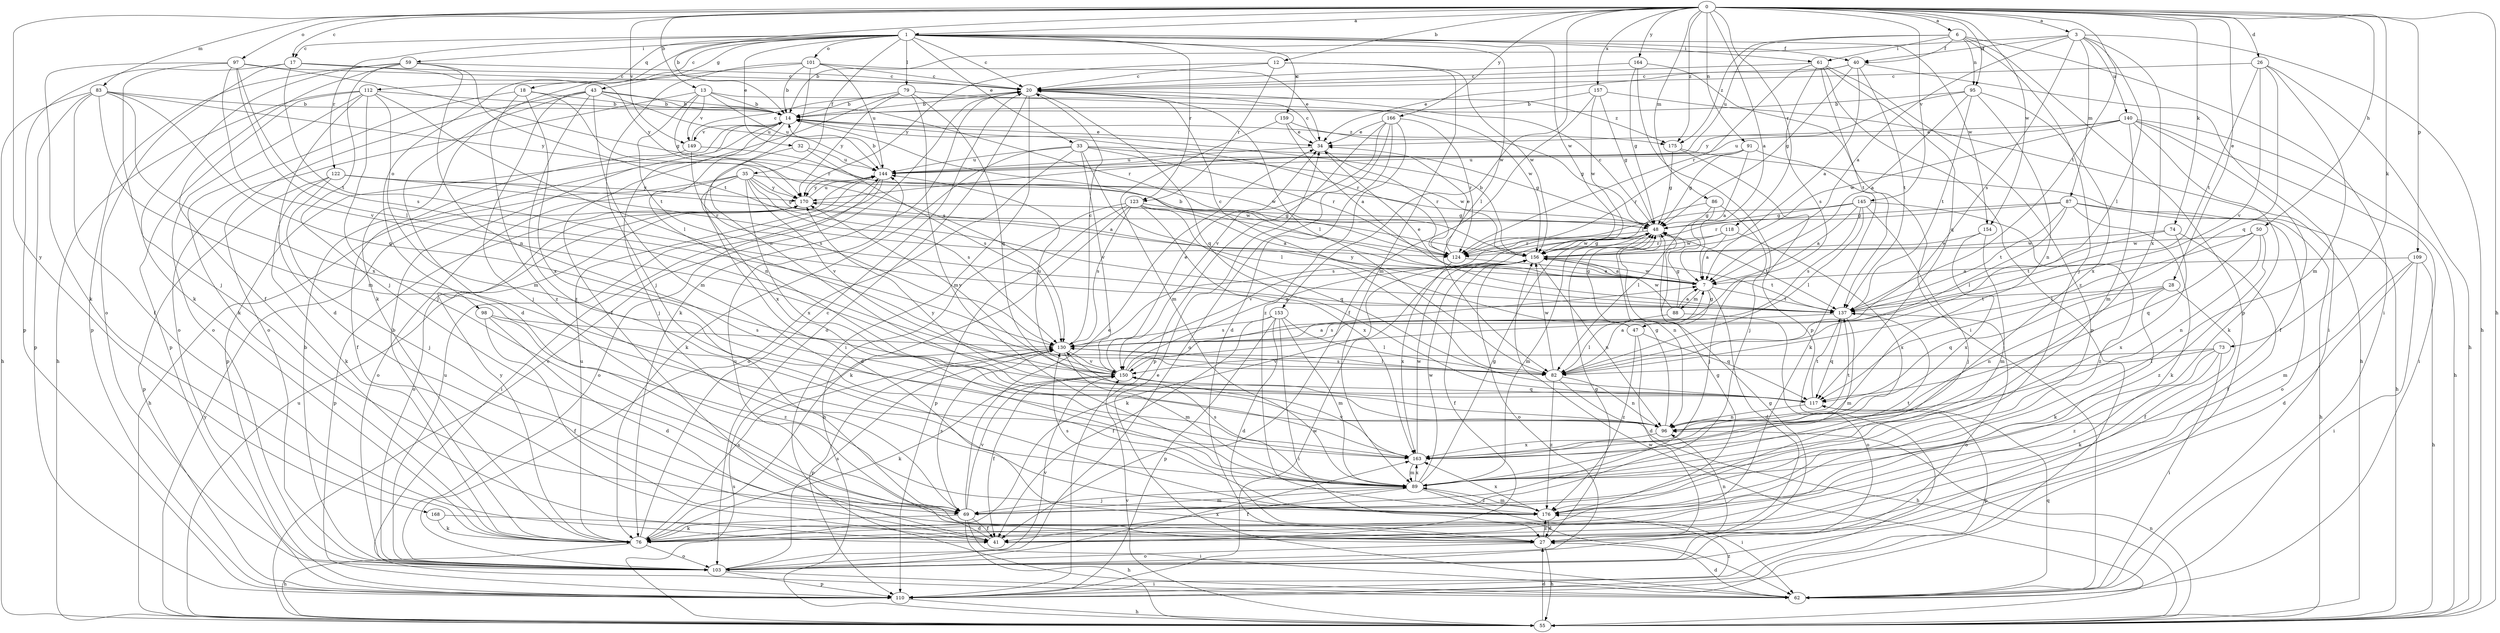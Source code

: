 strict digraph  {
0;
1;
3;
6;
7;
12;
13;
14;
17;
18;
20;
26;
27;
28;
32;
33;
34;
35;
40;
41;
43;
47;
48;
50;
55;
59;
61;
62;
69;
73;
74;
76;
79;
82;
83;
86;
87;
88;
89;
91;
95;
96;
97;
98;
101;
103;
109;
110;
112;
117;
118;
122;
123;
124;
130;
137;
140;
144;
145;
149;
150;
153;
154;
156;
157;
159;
163;
164;
166;
168;
170;
175;
176;
0 -> 1  [label=a];
0 -> 3  [label=a];
0 -> 6  [label=a];
0 -> 7  [label=a];
0 -> 12  [label=b];
0 -> 13  [label=b];
0 -> 14  [label=b];
0 -> 17  [label=c];
0 -> 26  [label=d];
0 -> 28  [label=e];
0 -> 50  [label=h];
0 -> 55  [label=h];
0 -> 73  [label=k];
0 -> 74  [label=k];
0 -> 83  [label=m];
0 -> 86  [label=m];
0 -> 91  [label=n];
0 -> 95  [label=n];
0 -> 97  [label=o];
0 -> 109  [label=p];
0 -> 118  [label=r];
0 -> 137  [label=t];
0 -> 145  [label=v];
0 -> 149  [label=v];
0 -> 153  [label=w];
0 -> 154  [label=w];
0 -> 157  [label=x];
0 -> 164  [label=y];
0 -> 166  [label=y];
0 -> 168  [label=y];
0 -> 175  [label=z];
1 -> 17  [label=c];
1 -> 18  [label=c];
1 -> 20  [label=c];
1 -> 32  [label=e];
1 -> 33  [label=e];
1 -> 35  [label=f];
1 -> 40  [label=f];
1 -> 43  [label=g];
1 -> 59  [label=i];
1 -> 61  [label=i];
1 -> 79  [label=l];
1 -> 82  [label=l];
1 -> 98  [label=o];
1 -> 101  [label=o];
1 -> 112  [label=q];
1 -> 122  [label=r];
1 -> 123  [label=r];
1 -> 154  [label=w];
1 -> 156  [label=w];
1 -> 159  [label=x];
3 -> 7  [label=a];
3 -> 14  [label=b];
3 -> 40  [label=f];
3 -> 55  [label=h];
3 -> 82  [label=l];
3 -> 87  [label=m];
3 -> 130  [label=s];
3 -> 140  [label=u];
3 -> 163  [label=x];
6 -> 40  [label=f];
6 -> 61  [label=i];
6 -> 62  [label=i];
6 -> 69  [label=j];
6 -> 95  [label=n];
6 -> 110  [label=p];
6 -> 144  [label=u];
6 -> 175  [label=z];
7 -> 14  [label=b];
7 -> 27  [label=d];
7 -> 47  [label=g];
7 -> 88  [label=m];
7 -> 137  [label=t];
7 -> 156  [label=w];
12 -> 20  [label=c];
12 -> 89  [label=m];
12 -> 123  [label=r];
12 -> 156  [label=w];
12 -> 170  [label=y];
13 -> 14  [label=b];
13 -> 103  [label=o];
13 -> 124  [label=r];
13 -> 137  [label=t];
13 -> 144  [label=u];
13 -> 149  [label=v];
13 -> 175  [label=z];
14 -> 34  [label=e];
14 -> 69  [label=j];
14 -> 96  [label=n];
14 -> 110  [label=p];
14 -> 124  [label=r];
14 -> 149  [label=v];
14 -> 175  [label=z];
17 -> 20  [label=c];
17 -> 103  [label=o];
17 -> 110  [label=p];
17 -> 137  [label=t];
17 -> 170  [label=y];
18 -> 14  [label=b];
18 -> 76  [label=k];
18 -> 130  [label=s];
18 -> 163  [label=x];
18 -> 176  [label=z];
20 -> 14  [label=b];
20 -> 62  [label=i];
20 -> 76  [label=k];
20 -> 82  [label=l];
20 -> 103  [label=o];
20 -> 117  [label=q];
26 -> 20  [label=c];
26 -> 55  [label=h];
26 -> 89  [label=m];
26 -> 117  [label=q];
26 -> 137  [label=t];
26 -> 150  [label=v];
27 -> 48  [label=g];
27 -> 55  [label=h];
27 -> 96  [label=n];
27 -> 103  [label=o];
27 -> 176  [label=z];
28 -> 41  [label=f];
28 -> 76  [label=k];
28 -> 96  [label=n];
28 -> 117  [label=q];
28 -> 137  [label=t];
32 -> 130  [label=s];
32 -> 144  [label=u];
32 -> 163  [label=x];
33 -> 48  [label=g];
33 -> 76  [label=k];
33 -> 82  [label=l];
33 -> 103  [label=o];
33 -> 124  [label=r];
33 -> 144  [label=u];
33 -> 150  [label=v];
33 -> 156  [label=w];
34 -> 20  [label=c];
34 -> 124  [label=r];
34 -> 144  [label=u];
35 -> 7  [label=a];
35 -> 27  [label=d];
35 -> 55  [label=h];
35 -> 103  [label=o];
35 -> 130  [label=s];
35 -> 150  [label=v];
35 -> 156  [label=w];
35 -> 163  [label=x];
35 -> 170  [label=y];
40 -> 7  [label=a];
40 -> 20  [label=c];
40 -> 34  [label=e];
40 -> 48  [label=g];
40 -> 62  [label=i];
40 -> 137  [label=t];
41 -> 144  [label=u];
43 -> 14  [label=b];
43 -> 27  [label=d];
43 -> 69  [label=j];
43 -> 89  [label=m];
43 -> 103  [label=o];
43 -> 124  [label=r];
43 -> 144  [label=u];
43 -> 176  [label=z];
47 -> 20  [label=c];
47 -> 27  [label=d];
47 -> 48  [label=g];
47 -> 117  [label=q];
47 -> 176  [label=z];
48 -> 20  [label=c];
48 -> 89  [label=m];
48 -> 96  [label=n];
48 -> 124  [label=r];
48 -> 137  [label=t];
48 -> 150  [label=v];
48 -> 156  [label=w];
50 -> 82  [label=l];
50 -> 96  [label=n];
50 -> 117  [label=q];
50 -> 156  [label=w];
50 -> 176  [label=z];
55 -> 20  [label=c];
55 -> 27  [label=d];
55 -> 96  [label=n];
55 -> 130  [label=s];
55 -> 144  [label=u];
55 -> 150  [label=v];
55 -> 156  [label=w];
55 -> 170  [label=y];
59 -> 20  [label=c];
59 -> 41  [label=f];
59 -> 69  [label=j];
59 -> 76  [label=k];
59 -> 96  [label=n];
59 -> 110  [label=p];
59 -> 137  [label=t];
61 -> 20  [label=c];
61 -> 110  [label=p];
61 -> 117  [label=q];
61 -> 124  [label=r];
61 -> 130  [label=s];
61 -> 137  [label=t];
61 -> 176  [label=z];
62 -> 27  [label=d];
62 -> 34  [label=e];
62 -> 117  [label=q];
69 -> 34  [label=e];
69 -> 41  [label=f];
69 -> 55  [label=h];
69 -> 62  [label=i];
69 -> 76  [label=k];
69 -> 89  [label=m];
69 -> 130  [label=s];
69 -> 150  [label=v];
73 -> 62  [label=i];
73 -> 76  [label=k];
73 -> 82  [label=l];
73 -> 150  [label=v];
73 -> 176  [label=z];
74 -> 41  [label=f];
74 -> 137  [label=t];
74 -> 156  [label=w];
74 -> 163  [label=x];
76 -> 14  [label=b];
76 -> 20  [label=c];
76 -> 55  [label=h];
76 -> 103  [label=o];
76 -> 130  [label=s];
76 -> 144  [label=u];
76 -> 170  [label=y];
79 -> 14  [label=b];
79 -> 41  [label=f];
79 -> 89  [label=m];
79 -> 117  [label=q];
79 -> 156  [label=w];
79 -> 170  [label=y];
82 -> 7  [label=a];
82 -> 55  [label=h];
82 -> 96  [label=n];
82 -> 130  [label=s];
82 -> 156  [label=w];
82 -> 176  [label=z];
83 -> 14  [label=b];
83 -> 41  [label=f];
83 -> 55  [label=h];
83 -> 89  [label=m];
83 -> 110  [label=p];
83 -> 117  [label=q];
83 -> 163  [label=x];
83 -> 170  [label=y];
86 -> 48  [label=g];
86 -> 69  [label=j];
86 -> 82  [label=l];
86 -> 130  [label=s];
87 -> 48  [label=g];
87 -> 55  [label=h];
87 -> 76  [label=k];
87 -> 82  [label=l];
87 -> 103  [label=o];
87 -> 124  [label=r];
87 -> 137  [label=t];
88 -> 7  [label=a];
88 -> 48  [label=g];
88 -> 82  [label=l];
88 -> 103  [label=o];
88 -> 156  [label=w];
89 -> 41  [label=f];
89 -> 48  [label=g];
89 -> 62  [label=i];
89 -> 69  [label=j];
89 -> 130  [label=s];
89 -> 137  [label=t];
89 -> 156  [label=w];
89 -> 163  [label=x];
89 -> 176  [label=z];
91 -> 7  [label=a];
91 -> 48  [label=g];
91 -> 76  [label=k];
91 -> 124  [label=r];
91 -> 144  [label=u];
95 -> 7  [label=a];
95 -> 14  [label=b];
95 -> 96  [label=n];
95 -> 137  [label=t];
95 -> 163  [label=x];
95 -> 170  [label=y];
96 -> 48  [label=g];
96 -> 137  [label=t];
96 -> 163  [label=x];
96 -> 170  [label=y];
97 -> 20  [label=c];
97 -> 48  [label=g];
97 -> 69  [label=j];
97 -> 76  [label=k];
97 -> 82  [label=l];
97 -> 130  [label=s];
97 -> 150  [label=v];
98 -> 27  [label=d];
98 -> 41  [label=f];
98 -> 130  [label=s];
98 -> 176  [label=z];
101 -> 14  [label=b];
101 -> 20  [label=c];
101 -> 34  [label=e];
101 -> 69  [label=j];
101 -> 76  [label=k];
101 -> 96  [label=n];
101 -> 144  [label=u];
103 -> 14  [label=b];
103 -> 48  [label=g];
103 -> 62  [label=i];
103 -> 110  [label=p];
103 -> 130  [label=s];
103 -> 144  [label=u];
103 -> 150  [label=v];
103 -> 163  [label=x];
109 -> 7  [label=a];
109 -> 27  [label=d];
109 -> 55  [label=h];
109 -> 62  [label=i];
109 -> 89  [label=m];
110 -> 55  [label=h];
110 -> 156  [label=w];
110 -> 176  [label=z];
112 -> 14  [label=b];
112 -> 27  [label=d];
112 -> 55  [label=h];
112 -> 69  [label=j];
112 -> 82  [label=l];
112 -> 89  [label=m];
112 -> 103  [label=o];
112 -> 110  [label=p];
117 -> 96  [label=n];
117 -> 110  [label=p];
117 -> 137  [label=t];
118 -> 7  [label=a];
118 -> 124  [label=r];
118 -> 156  [label=w];
118 -> 163  [label=x];
122 -> 48  [label=g];
122 -> 69  [label=j];
122 -> 76  [label=k];
122 -> 110  [label=p];
122 -> 124  [label=r];
122 -> 170  [label=y];
123 -> 7  [label=a];
123 -> 48  [label=g];
123 -> 55  [label=h];
123 -> 76  [label=k];
123 -> 110  [label=p];
123 -> 117  [label=q];
123 -> 130  [label=s];
123 -> 163  [label=x];
124 -> 7  [label=a];
124 -> 34  [label=e];
124 -> 163  [label=x];
130 -> 20  [label=c];
130 -> 82  [label=l];
130 -> 89  [label=m];
130 -> 110  [label=p];
130 -> 150  [label=v];
137 -> 34  [label=e];
137 -> 89  [label=m];
137 -> 103  [label=o];
137 -> 117  [label=q];
137 -> 130  [label=s];
137 -> 170  [label=y];
140 -> 34  [label=e];
140 -> 41  [label=f];
140 -> 55  [label=h];
140 -> 62  [label=i];
140 -> 76  [label=k];
140 -> 89  [label=m];
140 -> 144  [label=u];
140 -> 156  [label=w];
144 -> 14  [label=b];
144 -> 62  [label=i];
144 -> 103  [label=o];
144 -> 170  [label=y];
145 -> 7  [label=a];
145 -> 48  [label=g];
145 -> 69  [label=j];
145 -> 82  [label=l];
145 -> 124  [label=r];
145 -> 130  [label=s];
145 -> 176  [label=z];
149 -> 20  [label=c];
149 -> 41  [label=f];
149 -> 130  [label=s];
149 -> 156  [label=w];
150 -> 7  [label=a];
150 -> 34  [label=e];
150 -> 41  [label=f];
150 -> 48  [label=g];
150 -> 76  [label=k];
150 -> 117  [label=q];
150 -> 144  [label=u];
150 -> 170  [label=y];
153 -> 27  [label=d];
153 -> 41  [label=f];
153 -> 62  [label=i];
153 -> 82  [label=l];
153 -> 89  [label=m];
153 -> 110  [label=p];
153 -> 130  [label=s];
154 -> 89  [label=m];
154 -> 156  [label=w];
154 -> 163  [label=x];
156 -> 7  [label=a];
156 -> 14  [label=b];
156 -> 41  [label=f];
156 -> 48  [label=g];
156 -> 76  [label=k];
156 -> 96  [label=n];
156 -> 103  [label=o];
156 -> 137  [label=t];
157 -> 14  [label=b];
157 -> 41  [label=f];
157 -> 48  [label=g];
157 -> 55  [label=h];
157 -> 156  [label=w];
159 -> 7  [label=a];
159 -> 34  [label=e];
159 -> 48  [label=g];
159 -> 89  [label=m];
163 -> 89  [label=m];
163 -> 150  [label=v];
163 -> 156  [label=w];
164 -> 20  [label=c];
164 -> 48  [label=g];
164 -> 62  [label=i];
164 -> 110  [label=p];
166 -> 27  [label=d];
166 -> 34  [label=e];
166 -> 103  [label=o];
166 -> 110  [label=p];
166 -> 124  [label=r];
166 -> 150  [label=v];
166 -> 176  [label=z];
168 -> 27  [label=d];
168 -> 76  [label=k];
170 -> 48  [label=g];
170 -> 103  [label=o];
170 -> 110  [label=p];
170 -> 144  [label=u];
175 -> 48  [label=g];
175 -> 55  [label=h];
175 -> 69  [label=j];
176 -> 27  [label=d];
176 -> 48  [label=g];
176 -> 89  [label=m];
176 -> 130  [label=s];
176 -> 163  [label=x];
}

